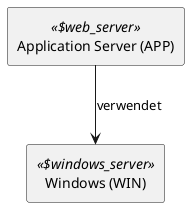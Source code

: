 @startuml


skinparam monochrome true
skinparam componentStyle uml2



show stereotype

rectangle Application__F_Server__F___N_APP__O_ as "Application Server (APP)" <<$web_server>> {
}

rectangle Windows__F___N_WIN__O_ as "Windows (WIN)" <<$windows_server>> {
}
Application__F_Server__F___N_APP__O_ -down-> Windows__F___N_WIN__O_ : verwendet 

' Begin Protected Region [[layouting]]

' End Protected Region   [[layouting]]

@enduml
' Actifsource ID=[dc5bfacd-eaac-11e8-88d3-bfc6b992bdec,f907a698-0e19-11e9-8b4c-f9aec93d8b56,Hash]
